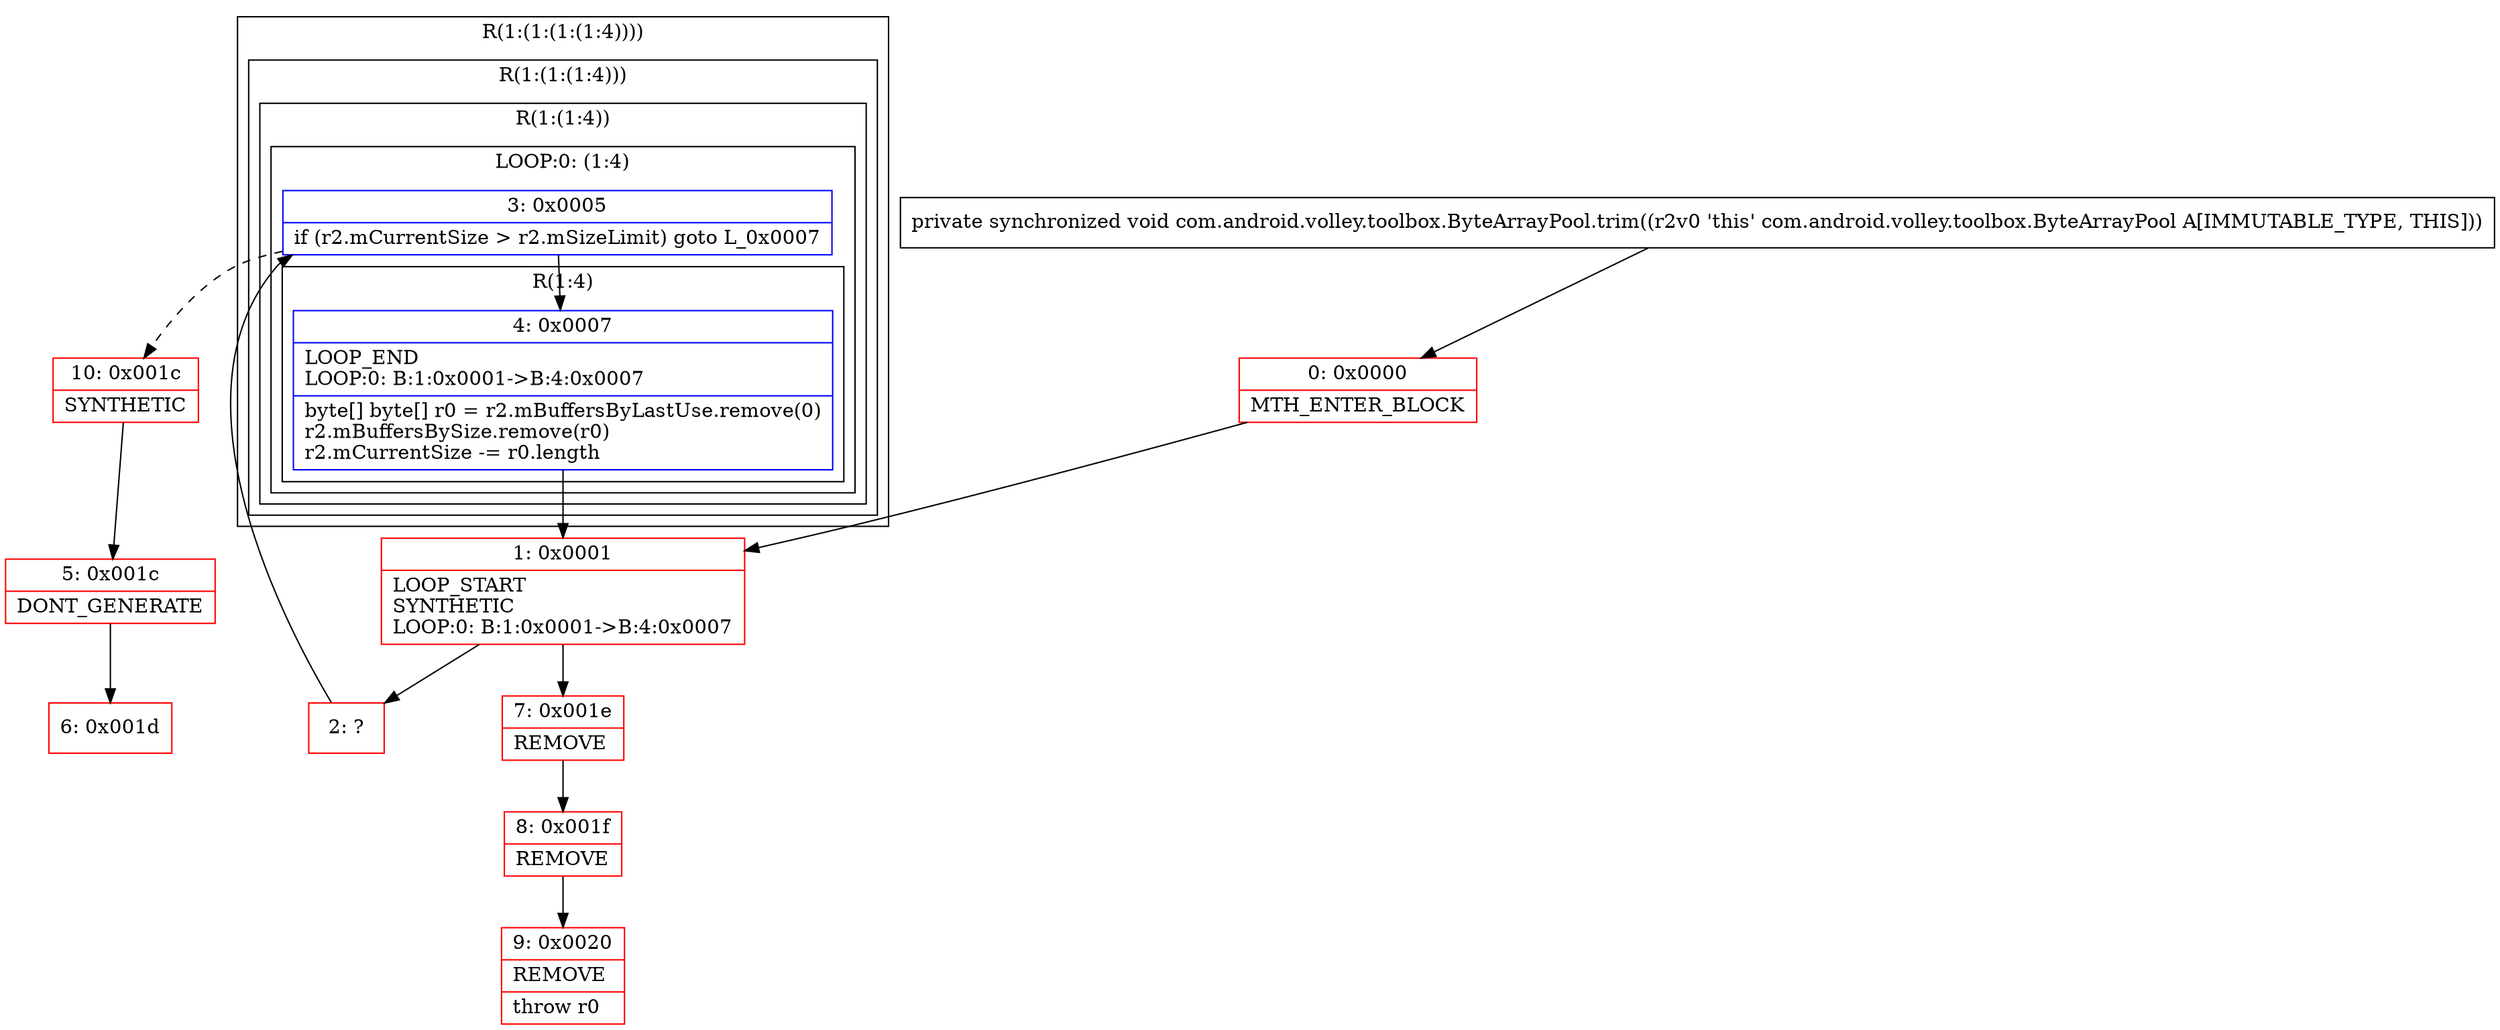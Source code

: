 digraph "CFG forcom.android.volley.toolbox.ByteArrayPool.trim()V" {
subgraph cluster_Region_1977144761 {
label = "R(1:(1:(1:(1:4))))";
node [shape=record,color=blue];
subgraph cluster_Region_1612833167 {
label = "R(1:(1:(1:4)))";
node [shape=record,color=blue];
subgraph cluster_Region_544511592 {
label = "R(1:(1:4))";
node [shape=record,color=blue];
subgraph cluster_LoopRegion_526563015 {
label = "LOOP:0: (1:4)";
node [shape=record,color=blue];
Node_3 [shape=record,label="{3\:\ 0x0005|if (r2.mCurrentSize \> r2.mSizeLimit) goto L_0x0007\l}"];
subgraph cluster_Region_872551805 {
label = "R(1:4)";
node [shape=record,color=blue];
Node_4 [shape=record,label="{4\:\ 0x0007|LOOP_END\lLOOP:0: B:1:0x0001\-\>B:4:0x0007\l|byte[] byte[] r0 = r2.mBuffersByLastUse.remove(0)\lr2.mBuffersBySize.remove(r0)\lr2.mCurrentSize \-= r0.length\l}"];
}
}
}
}
}
Node_0 [shape=record,color=red,label="{0\:\ 0x0000|MTH_ENTER_BLOCK\l}"];
Node_1 [shape=record,color=red,label="{1\:\ 0x0001|LOOP_START\lSYNTHETIC\lLOOP:0: B:1:0x0001\-\>B:4:0x0007\l}"];
Node_2 [shape=record,color=red,label="{2\:\ ?}"];
Node_5 [shape=record,color=red,label="{5\:\ 0x001c|DONT_GENERATE\l}"];
Node_6 [shape=record,color=red,label="{6\:\ 0x001d}"];
Node_7 [shape=record,color=red,label="{7\:\ 0x001e|REMOVE\l}"];
Node_8 [shape=record,color=red,label="{8\:\ 0x001f|REMOVE\l}"];
Node_9 [shape=record,color=red,label="{9\:\ 0x0020|REMOVE\l|throw r0\l}"];
Node_10 [shape=record,color=red,label="{10\:\ 0x001c|SYNTHETIC\l}"];
MethodNode[shape=record,label="{private synchronized void com.android.volley.toolbox.ByteArrayPool.trim((r2v0 'this' com.android.volley.toolbox.ByteArrayPool A[IMMUTABLE_TYPE, THIS])) }"];
MethodNode -> Node_0;
Node_3 -> Node_4;
Node_3 -> Node_10[style=dashed];
Node_4 -> Node_1;
Node_0 -> Node_1;
Node_1 -> Node_2;
Node_1 -> Node_7;
Node_2 -> Node_3;
Node_5 -> Node_6;
Node_7 -> Node_8;
Node_8 -> Node_9;
Node_10 -> Node_5;
}

